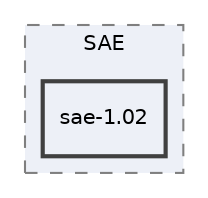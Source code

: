 digraph "/home/lavabrazz/Cours/Algo et Structure de Données/SAE/sae-1.02"
{
 // LATEX_PDF_SIZE
  edge [fontname="Helvetica",fontsize="10",labelfontname="Helvetica",labelfontsize="10"];
  node [fontname="Helvetica",fontsize="10",shape=record];
  compound=true
  subgraph clusterdir_0337ed5bc3f3f8b335f37b8b29ebef0a {
    graph [ bgcolor="#edf0f7", pencolor="grey50", style="filled,dashed,", label="SAE", fontname="Helvetica", fontsize="10", URL="dir_0337ed5bc3f3f8b335f37b8b29ebef0a.html"]
  dir_8d0a5b07c5d3c709c8e339bef056d01d [shape=box, label="sae-1.02", style="filled,bold,", fillcolor="#edf0f7", color="grey25", URL="dir_8d0a5b07c5d3c709c8e339bef056d01d.html"];
  }
}
